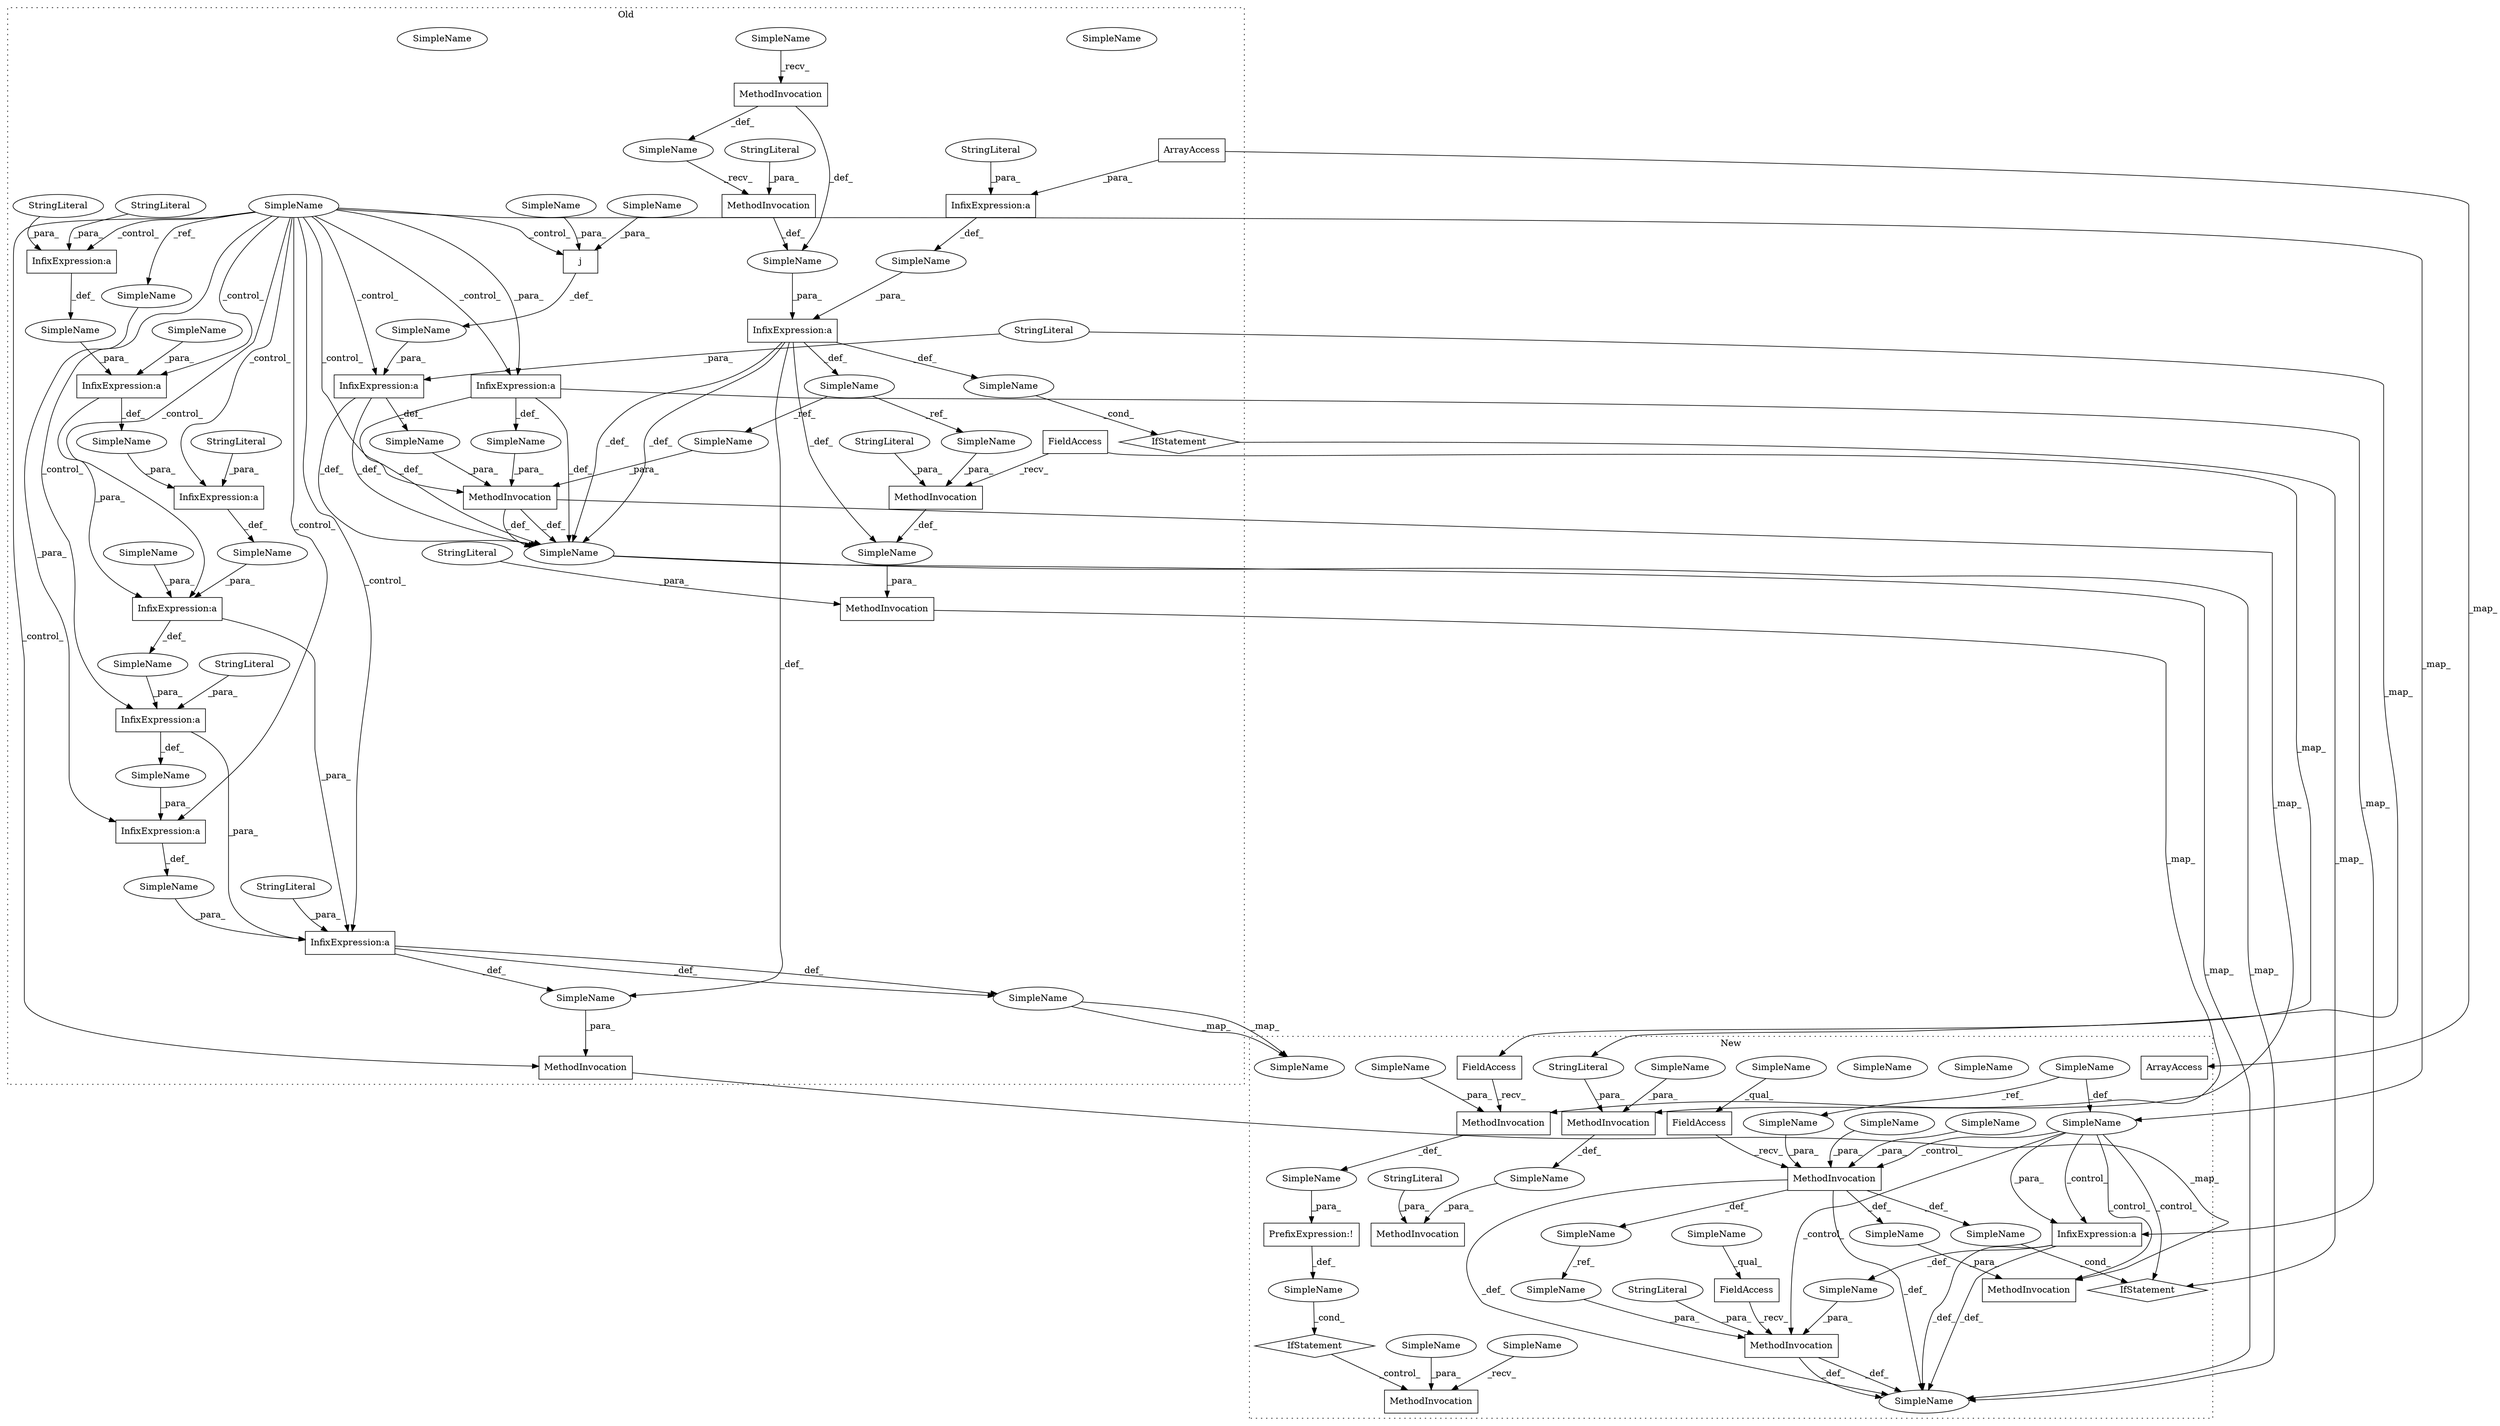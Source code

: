 digraph G {
subgraph cluster0 {
1 [label="ArrayAccess" a="2" s="3198,3226" l="27,1" shape="box"];
5 [label="FieldAccess" a="22" s="3472" l="7" shape="box"];
9 [label="IfStatement" a="25" s="3284,3313" l="4,2" shape="diamond"];
11 [label="MethodInvocation" a="32" s="3467,3512" l="5,1" shape="box"];
17 [label="MethodInvocation" a="32" s="4767,4857" l="5,1" shape="box"];
18 [label="MethodInvocation" a="32" s="3480,3507" l="5,1" shape="box"];
19 [label="MethodInvocation" a="32" s="5078,5148" l="8,1" shape="box"];
21 [label="MethodInvocation" a="32" s="3246" l="5" shape="box"];
22 [label="MethodInvocation" a="32" s="3252,3276" l="9,1" shape="box"];
23 [label="SimpleName" a="42" s="" l="" shape="ellipse"];
25 [label="SimpleName" a="42" s="" l="" shape="ellipse"];
26 [label="SimpleName" a="42" s="3163" l="8" shape="ellipse"];
27 [label="SimpleName" a="42" s="" l="" shape="ellipse"];
28 [label="SimpleName" a="42" s="4969" l="9" shape="ellipse"];
31 [label="SimpleName" a="42" s="3664" l="11" shape="ellipse"];
32 [label="SimpleName" a="42" s="" l="" shape="ellipse"];
33 [label="SimpleName" a="42" s="" l="" shape="ellipse"];
34 [label="SimpleName" a="42" s="" l="" shape="ellipse"];
36 [label="SimpleName" a="42" s="3485" l="8" shape="ellipse"];
37 [label="SimpleName" a="42" s="" l="" shape="ellipse"];
39 [label="SimpleName" a="42" s="4969" l="9" shape="ellipse"];
41 [label="SimpleName" a="42" s="4745" l="13" shape="ellipse"];
43 [label="SimpleName" a="42" s="4828" l="3" shape="ellipse"];
44 [label="SimpleName" a="42" s="" l="" shape="ellipse"];
46 [label="SimpleName" a="42" s="" l="" shape="ellipse"];
49 [label="SimpleName" a="42" s="" l="" shape="ellipse"];
50 [label="SimpleName" a="42" s="3237" l="8" shape="ellipse"];
52 [label="SimpleName" a="42" s="" l="" shape="ellipse"];
53 [label="SimpleName" a="42" s="5039" l="11" shape="ellipse"];
56 [label="SimpleName" a="42" s="" l="" shape="ellipse"];
57 [label="SimpleName" a="42" s="4745" l="13" shape="ellipse"];
58 [label="SimpleName" a="42" s="4808" l="7" shape="ellipse"];
61 [label="SimpleName" a="42" s="5007" l="7" shape="ellipse"];
62 [label="SimpleName" a="42" s="" l="" shape="ellipse"];
63 [label="SimpleName" a="42" s="" l="" shape="ellipse"];
66 [label="SimpleName" a="42" s="5025" l="3" shape="ellipse"];
69 [label="SimpleName" a="42" s="" l="" shape="ellipse"];
71 [label="SimpleName" a="42" s="4772" l="8" shape="ellipse"];
75 [label="StringLiteral" a="45" s="3230" l="3" shape="ellipse"];
76 [label="StringLiteral" a="45" s="4781" l="17" shape="ellipse"];
77 [label="StringLiteral" a="45" s="3494" l="13" shape="ellipse"];
78 [label="StringLiteral" a="45" s="5054" l="6" shape="ellipse"];
79 [label="StringLiteral" a="45" s="5018" l="3" shape="ellipse"];
81 [label="StringLiteral" a="45" s="3509" l="3" shape="ellipse"];
83 [label="StringLiteral" a="45" s="5032" l="3" shape="ellipse"];
84 [label="StringLiteral" a="45" s="3261" l="15" shape="ellipse"];
85 [label="StringLiteral" a="45" s="5000" l="3" shape="ellipse"];
87 [label="j" a="106" s="4808" l="23" shape="box"];
89 [label="StringLiteral" a="45" s="4986" l="11" shape="ellipse"];
90 [label="InfixExpression:a" a="27" s="5036" l="3" shape="box"];
91 [label="InfixExpression:a" a="27" s="5029" l="3" shape="box"];
92 [label="InfixExpression:a" a="27" s="5015" l="3" shape="box"];
93 [label="InfixExpression:a" a="27" s="4843" l="3" shape="box"];
94 [label="InfixExpression:a" a="27" s="3234" l="3" shape="box"];
95 [label="InfixExpression:a" a="27" s="4997" l="3" shape="box"];
96 [label="InfixExpression:a" a="27" s="4798" l="10" shape="box"];
97 [label="InfixExpression:a" a="27" s="3227" l="3" shape="box"];
98 [label="InfixExpression:a" a="27" s="5051" l="3" shape="box"];
99 [label="InfixExpression:a" a="27" s="5022" l="3" shape="box"];
100 [label="InfixExpression:a" a="27" s="5004" l="3" shape="box"];
label = "Old";
style="dotted";
}
subgraph cluster1 {
2 [label="ArrayAccess" a="2" s="3196,3224" l="27,1" shape="box"];
3 [label="FieldAccess" a="22" s="3863" l="7" shape="box"];
4 [label="FieldAccess" a="22" s="4856" l="7" shape="box"];
6 [label="FieldAccess" a="22" s="3237" l="7" shape="box"];
7 [label="IfStatement" a="25" s="3232,3266" l="4,2" shape="diamond"];
8 [label="IfStatement" a="25" s="3910,3939" l="4,2" shape="diamond"];
10 [label="MethodInvocation" a="32" s="3438,3470" l="5,1" shape="box"];
12 [label="MethodInvocation" a="32" s="3245,3265" l="7,1" shape="box"];
13 [label="MethodInvocation" a="32" s="5099,5169" l="8,1" shape="box"];
14 [label="MethodInvocation" a="32" s="3871,3901" l="5,1" shape="box"];
15 [label="MethodInvocation" a="32" s="3425,3475" l="5,1" shape="box"];
16 [label="MethodInvocation" a="32" s="3279,3301" l="9,1" shape="box"];
20 [label="MethodInvocation" a="32" s="4864,4914" l="5,1" shape="box"];
24 [label="SimpleName" a="42" s="4869" l="8" shape="ellipse"];
29 [label="SimpleName" a="42" s="4842" l="13" shape="ellipse"];
30 [label="SimpleName" a="42" s="3876" l="13" shape="ellipse"];
35 [label="SimpleName" a="42" s="5178" l="9" shape="ellipse"];
38 [label="SimpleName" a="42" s="" l="" shape="ellipse"];
40 [label="SimpleName" a="42" s="" l="" shape="ellipse"];
42 [label="SimpleName" a="42" s="" l="" shape="ellipse"];
45 [label="SimpleName" a="42" s="3863" l="2" shape="ellipse"];
47 [label="SimpleName" a="42" s="4842" l="13" shape="ellipse"];
48 [label="SimpleName" a="42" s="3443" l="13" shape="ellipse"];
51 [label="SimpleName" a="42" s="5178" l="9" shape="ellipse"];
54 [label="SimpleName" a="42" s="3898" l="3" shape="ellipse"];
55 [label="SimpleName" a="42" s="4856" l="2" shape="ellipse"];
59 [label="SimpleName" a="42" s="3854" l="8" shape="ellipse"];
60 [label="SimpleName" a="42" s="" l="" shape="ellipse"];
64 [label="SimpleName" a="42" s="3890" l="7" shape="ellipse"];
65 [label="SimpleName" a="42" s="3276" l="2" shape="ellipse"];
67 [label="SimpleName" a="42" s="" l="" shape="ellipse"];
68 [label="SimpleName" a="42" s="" l="" shape="ellipse"];
70 [label="SimpleName" a="42" s="3612" l="3" shape="ellipse"];
72 [label="SimpleName" a="42" s="3627" l="11" shape="ellipse"];
73 [label="SimpleName" a="42" s="3252" l="13" shape="ellipse"];
74 [label="SimpleName" a="42" s="3288" l="13" shape="ellipse"];
80 [label="StringLiteral" a="45" s="3472" l="3" shape="ellipse"];
82 [label="StringLiteral" a="45" s="3457" l="13" shape="ellipse"];
86 [label="StringLiteral" a="45" s="4878" l="11" shape="ellipse"];
88 [label="PrefixExpression:!" a="38" s="3236" l="1" shape="box"];
101 [label="InfixExpression:a" a="27" s="4900" l="3" shape="box"];
label = "New";
style="dotted";
}
1 -> 97 [label="_para_"];
1 -> 2 [label="_map_"];
3 -> 14 [label="_recv_"];
4 -> 20 [label="_recv_"];
5 -> 6 [label="_map_"];
5 -> 18 [label="_recv_"];
6 -> 12 [label="_recv_"];
7 -> 16 [label="_control_"];
9 -> 8 [label="_map_"];
10 -> 68 [label="_def_"];
11 -> 12 [label="_map_"];
12 -> 67 [label="_def_"];
14 -> 47 [label="_def_"];
14 -> 60 [label="_def_"];
14 -> 47 [label="_def_"];
14 -> 40 [label="_def_"];
14 -> 59 [label="_def_"];
17 -> 10 [label="_map_"];
17 -> 41 [label="_def_"];
17 -> 41 [label="_def_"];
18 -> 32 [label="_def_"];
19 -> 13 [label="_map_"];
20 -> 47 [label="_def_"];
20 -> 47 [label="_def_"];
21 -> 25 [label="_def_"];
21 -> 56 [label="_def_"];
22 -> 25 [label="_def_"];
23 -> 19 [label="_para_"];
24 -> 20 [label="_para_"];
25 -> 94 [label="_para_"];
26 -> 36 [label="_ref_"];
26 -> 71 [label="_ref_"];
27 -> 99 [label="_para_"];
30 -> 14 [label="_para_"];
31 -> 87 [label="_control_"];
31 -> 93 [label="_control_"];
31 -> 17 [label="_control_"];
31 -> 92 [label="_control_"];
31 -> 99 [label="_control_"];
31 -> 72 [label="_map_"];
31 -> 91 [label="_control_"];
31 -> 93 [label="_para_"];
31 -> 96 [label="_control_"];
31 -> 53 [label="_ref_"];
31 -> 98 [label="_control_"];
31 -> 95 [label="_control_"];
31 -> 19 [label="_control_"];
31 -> 90 [label="_control_"];
31 -> 100 [label="_control_"];
32 -> 11 [label="_para_"];
33 -> 90 [label="_para_"];
34 -> 96 [label="_para_"];
36 -> 18 [label="_para_"];
37 -> 98 [label="_para_"];
38 -> 7 [label="_cond_"];
39 -> 51 [label="_map_"];
39 -> 51 [label="_map_"];
40 -> 8 [label="_cond_"];
41 -> 47 [label="_map_"];
41 -> 47 [label="_map_"];
42 -> 20 [label="_para_"];
43 -> 87 [label="_para_"];
44 -> 17 [label="_para_"];
45 -> 3 [label="_qual_"];
46 -> 92 [label="_para_"];
48 -> 10 [label="_para_"];
49 -> 17 [label="_para_"];
50 -> 21 [label="_recv_"];
52 -> 100 [label="_para_"];
53 -> 90 [label="_para_"];
54 -> 14 [label="_para_"];
55 -> 4 [label="_qual_"];
56 -> 22 [label="_recv_"];
58 -> 87 [label="_para_"];
59 -> 24 [label="_ref_"];
60 -> 13 [label="_para_"];
61 -> 100 [label="_para_"];
62 -> 9 [label="_cond_"];
63 -> 94 [label="_para_"];
64 -> 14 [label="_para_"];
65 -> 16 [label="_recv_"];
66 -> 99 [label="_para_"];
67 -> 88 [label="_para_"];
68 -> 15 [label="_para_"];
69 -> 91 [label="_para_"];
70 -> 72 [label="_def_"];
70 -> 54 [label="_ref_"];
71 -> 17 [label="_para_"];
72 -> 8 [label="_control_"];
72 -> 14 [label="_control_"];
72 -> 20 [label="_control_"];
72 -> 101 [label="_para_"];
72 -> 101 [label="_control_"];
72 -> 13 [label="_control_"];
73 -> 12 [label="_para_"];
74 -> 16 [label="_para_"];
75 -> 97 [label="_para_"];
76 -> 96 [label="_para_"];
76 -> 82 [label="_map_"];
77 -> 18 [label="_para_"];
78 -> 98 [label="_para_"];
79 -> 92 [label="_para_"];
80 -> 15 [label="_para_"];
81 -> 11 [label="_para_"];
82 -> 10 [label="_para_"];
83 -> 91 [label="_para_"];
84 -> 22 [label="_para_"];
85 -> 95 [label="_para_"];
86 -> 20 [label="_para_"];
87 -> 34 [label="_def_"];
88 -> 38 [label="_def_"];
89 -> 95 [label="_para_"];
90 -> 37 [label="_def_"];
91 -> 33 [label="_def_"];
91 -> 98 [label="_para_"];
92 -> 27 [label="_def_"];
93 -> 41 [label="_def_"];
93 -> 41 [label="_def_"];
93 -> 101 [label="_map_"];
93 -> 49 [label="_def_"];
94 -> 41 [label="_def_"];
94 -> 41 [label="_def_"];
94 -> 62 [label="_def_"];
94 -> 26 [label="_def_"];
94 -> 23 [label="_def_"];
94 -> 32 [label="_def_"];
95 -> 52 [label="_def_"];
96 -> 41 [label="_def_"];
96 -> 41 [label="_def_"];
96 -> 44 [label="_def_"];
97 -> 63 [label="_def_"];
98 -> 39 [label="_def_"];
98 -> 23 [label="_def_"];
98 -> 39 [label="_def_"];
99 -> 69 [label="_def_"];
99 -> 98 [label="_para_"];
100 -> 99 [label="_para_"];
100 -> 46 [label="_def_"];
101 -> 47 [label="_def_"];
101 -> 42 [label="_def_"];
101 -> 47 [label="_def_"];
}